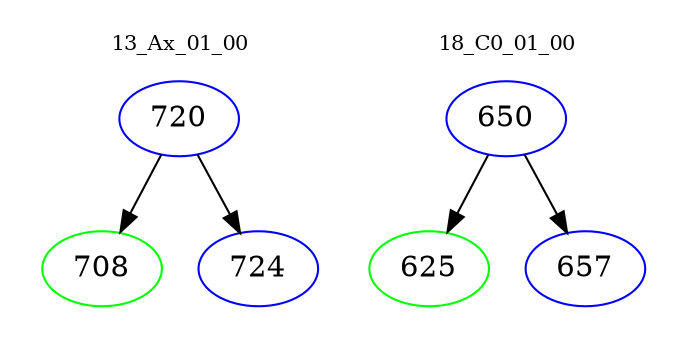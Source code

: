 digraph{
subgraph cluster_0 {
color = white
label = "13_Ax_01_00";
fontsize=10;
T0_720 [label="720", color="blue"]
T0_720 -> T0_708 [color="black"]
T0_708 [label="708", color="green"]
T0_720 -> T0_724 [color="black"]
T0_724 [label="724", color="blue"]
}
subgraph cluster_1 {
color = white
label = "18_C0_01_00";
fontsize=10;
T1_650 [label="650", color="blue"]
T1_650 -> T1_625 [color="black"]
T1_625 [label="625", color="green"]
T1_650 -> T1_657 [color="black"]
T1_657 [label="657", color="blue"]
}
}
